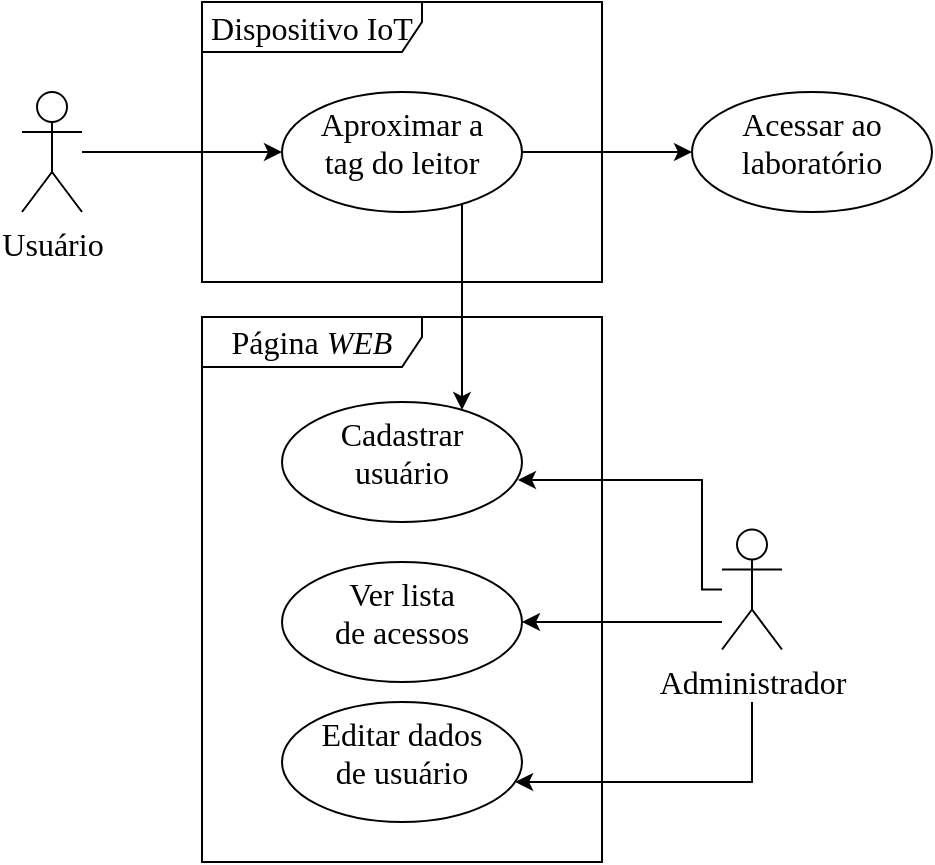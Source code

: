 <mxfile version="20.8.3" type="google"><diagram name="caso-de-uso" id="j8V3t8FgO2pYEzAh4nej"><mxGraphModel grid="1" page="1" gridSize="10" guides="1" tooltips="1" connect="1" arrows="1" fold="1" pageScale="1" pageWidth="827" pageHeight="1169" math="0" shadow="0"><root><mxCell id="YMhPbCvhCjQRDASCQqYh-0"/><mxCell id="YMhPbCvhCjQRDASCQqYh-1" parent="YMhPbCvhCjQRDASCQqYh-0"/><mxCell id="YMhPbCvhCjQRDASCQqYh-2" value="Página &lt;i style=&quot;font-size: 16px;&quot;&gt;WEB&lt;/i&gt;" style="shape=umlFrame;whiteSpace=wrap;html=1;width=110;height=25;fontFamily=Times New Roman;fontSize=16;" vertex="1" parent="YMhPbCvhCjQRDASCQqYh-1"><mxGeometry x="276" y="647.5" width="200" height="272.5" as="geometry"/></mxCell><mxCell id="YMhPbCvhCjQRDASCQqYh-3" value="Dispositivo IoT" style="shape=umlFrame;whiteSpace=wrap;html=1;width=110;height=25;fontFamily=Times New Roman;fontSize=16;" vertex="1" parent="YMhPbCvhCjQRDASCQqYh-1"><mxGeometry x="276" y="490" width="200" height="140" as="geometry"/></mxCell><mxCell id="YMhPbCvhCjQRDASCQqYh-4" style="edgeStyle=orthogonalEdgeStyle;rounded=0;orthogonalLoop=1;jettySize=auto;html=1;fontFamily=Times New Roman;fontSize=16;" edge="1" parent="YMhPbCvhCjQRDASCQqYh-1" source="YMhPbCvhCjQRDASCQqYh-5" target="YMhPbCvhCjQRDASCQqYh-8"><mxGeometry relative="1" as="geometry"/></mxCell><mxCell id="YMhPbCvhCjQRDASCQqYh-5" value="Usuário" style="shape=umlActor;verticalLabelPosition=bottom;verticalAlign=top;html=1;outlineConnect=0;fontFamily=Times New Roman;fontSize=16;" vertex="1" parent="YMhPbCvhCjQRDASCQqYh-1"><mxGeometry x="186" y="535" width="30" height="60" as="geometry"/></mxCell><mxCell id="YMhPbCvhCjQRDASCQqYh-6" style="edgeStyle=orthogonalEdgeStyle;rounded=0;orthogonalLoop=1;jettySize=auto;html=1;fontFamily=Times New Roman;fontSize=16;" edge="1" parent="YMhPbCvhCjQRDASCQqYh-1" source="YMhPbCvhCjQRDASCQqYh-8" target="YMhPbCvhCjQRDASCQqYh-14"><mxGeometry relative="1" as="geometry"/></mxCell><mxCell id="YMhPbCvhCjQRDASCQqYh-7" style="edgeStyle=orthogonalEdgeStyle;rounded=0;orthogonalLoop=1;jettySize=auto;html=1;fontFamily=Times New Roman;fontSize=16;" edge="1" parent="YMhPbCvhCjQRDASCQqYh-1" source="YMhPbCvhCjQRDASCQqYh-8" target="YMhPbCvhCjQRDASCQqYh-13"><mxGeometry relative="1" as="geometry"><Array as="points"><mxPoint x="406" y="640"/><mxPoint x="406" y="640"/></Array></mxGeometry></mxCell><mxCell id="YMhPbCvhCjQRDASCQqYh-8" value="Aproximar a &lt;br style=&quot;font-size: 16px;&quot;&gt;tag do leitor" style="ellipse;whiteSpace=wrap;html=1;verticalAlign=top;fontFamily=Times New Roman;fontSize=16;" vertex="1" parent="YMhPbCvhCjQRDASCQqYh-1"><mxGeometry x="316" y="535" width="120" height="60" as="geometry"/></mxCell><mxCell id="YMhPbCvhCjQRDASCQqYh-9" style="edgeStyle=orthogonalEdgeStyle;rounded=0;orthogonalLoop=1;jettySize=auto;html=1;entryX=0.983;entryY=0.65;entryDx=0;entryDy=0;entryPerimeter=0;fontFamily=Times New Roman;fontSize=16;" edge="1" parent="YMhPbCvhCjQRDASCQqYh-1" source="YMhPbCvhCjQRDASCQqYh-12" target="YMhPbCvhCjQRDASCQqYh-13"><mxGeometry relative="1" as="geometry"><Array as="points"><mxPoint x="526" y="784"/><mxPoint x="526" y="729"/></Array></mxGeometry></mxCell><mxCell id="YMhPbCvhCjQRDASCQqYh-10" style="edgeStyle=orthogonalEdgeStyle;rounded=0;orthogonalLoop=1;jettySize=auto;html=1;fontFamily=Times New Roman;fontSize=16;" edge="1" parent="YMhPbCvhCjQRDASCQqYh-1" source="YMhPbCvhCjQRDASCQqYh-12" target="YMhPbCvhCjQRDASCQqYh-15"><mxGeometry relative="1" as="geometry"><Array as="points"><mxPoint x="516" y="800"/><mxPoint x="516" y="800"/></Array></mxGeometry></mxCell><mxCell id="YMhPbCvhCjQRDASCQqYh-11" style="edgeStyle=orthogonalEdgeStyle;rounded=0;orthogonalLoop=1;jettySize=auto;html=1;fontFamily=Times New Roman;fontSize=16;" edge="1" parent="YMhPbCvhCjQRDASCQqYh-1" target="YMhPbCvhCjQRDASCQqYh-16"><mxGeometry relative="1" as="geometry"><mxPoint x="551" y="840" as="sourcePoint"/><Array as="points"><mxPoint x="551" y="880"/></Array></mxGeometry></mxCell><mxCell id="YMhPbCvhCjQRDASCQqYh-12" value="Administrador" style="shape=umlActor;verticalLabelPosition=bottom;verticalAlign=top;html=1;outlineConnect=0;fontFamily=Times New Roman;fontSize=16;" vertex="1" parent="YMhPbCvhCjQRDASCQqYh-1"><mxGeometry x="536" y="753.75" width="30" height="60" as="geometry"/></mxCell><mxCell id="YMhPbCvhCjQRDASCQqYh-13" value="Cadastrar &lt;br style=&quot;font-size: 16px;&quot;&gt;usuário" style="ellipse;whiteSpace=wrap;html=1;verticalAlign=top;fontFamily=Times New Roman;fontSize=16;" vertex="1" parent="YMhPbCvhCjQRDASCQqYh-1"><mxGeometry x="316" y="690" width="120" height="60" as="geometry"/></mxCell><mxCell id="YMhPbCvhCjQRDASCQqYh-14" value="Acessar ao laboratório" style="ellipse;whiteSpace=wrap;html=1;verticalAlign=top;fontFamily=Times New Roman;fontSize=16;" vertex="1" parent="YMhPbCvhCjQRDASCQqYh-1"><mxGeometry x="521" y="535" width="120" height="60" as="geometry"/></mxCell><mxCell id="YMhPbCvhCjQRDASCQqYh-15" value="Ver lista &lt;br style=&quot;font-size: 16px;&quot;&gt;de acessos" style="ellipse;whiteSpace=wrap;html=1;verticalAlign=top;fontFamily=Times New Roman;fontSize=16;" vertex="1" parent="YMhPbCvhCjQRDASCQqYh-1"><mxGeometry x="316" y="770" width="120" height="60" as="geometry"/></mxCell><mxCell id="YMhPbCvhCjQRDASCQqYh-16" value="Editar dados&lt;br style=&quot;font-size: 16px;&quot;&gt;de usuário" style="ellipse;whiteSpace=wrap;html=1;verticalAlign=top;fontFamily=Times New Roman;fontSize=16;" vertex="1" parent="YMhPbCvhCjQRDASCQqYh-1"><mxGeometry x="316" y="840" width="120" height="60" as="geometry"/></mxCell></root></mxGraphModel></diagram></mxfile>